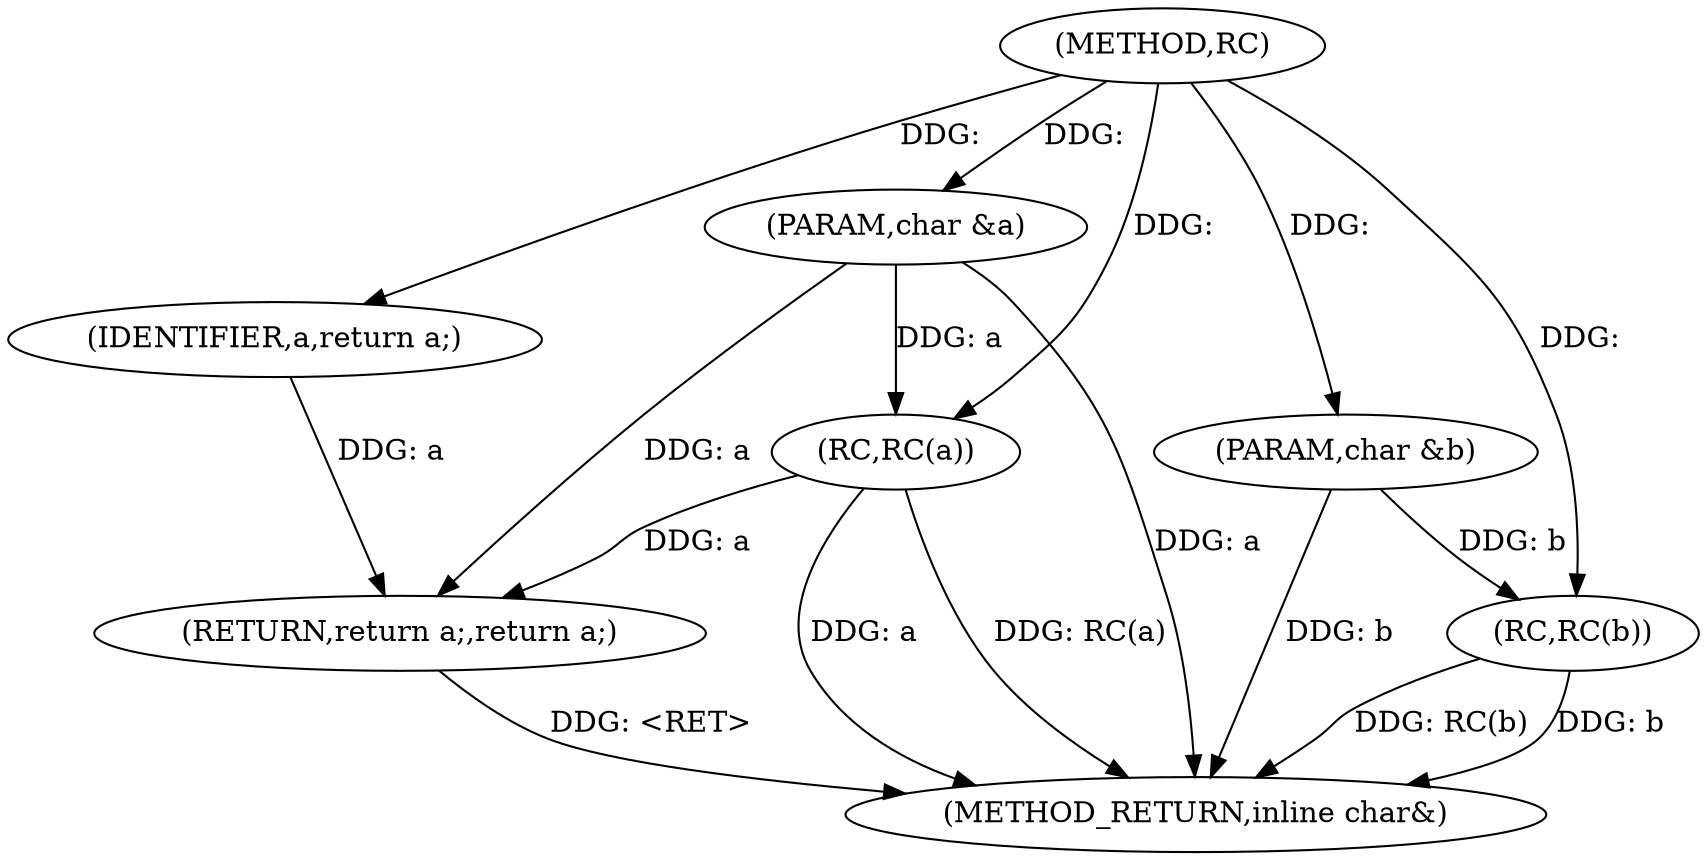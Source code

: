 digraph "RC" {  
"1000523" [label = "(METHOD,RC)" ]
"1000534" [label = "(METHOD_RETURN,inline char&)" ]
"1000524" [label = "(PARAM,char &a)" ]
"1000525" [label = "(PARAM,char &b)" ]
"1000532" [label = "(RETURN,return a;,return a;)" ]
"1000528" [label = "(RC,RC(a))" ]
"1000530" [label = "(RC,RC(b))" ]
"1000533" [label = "(IDENTIFIER,a,return a;)" ]
  "1000532" -> "1000534"  [ label = "DDG: <RET>"] 
  "1000524" -> "1000534"  [ label = "DDG: a"] 
  "1000525" -> "1000534"  [ label = "DDG: b"] 
  "1000528" -> "1000534"  [ label = "DDG: a"] 
  "1000528" -> "1000534"  [ label = "DDG: RC(a)"] 
  "1000530" -> "1000534"  [ label = "DDG: b"] 
  "1000530" -> "1000534"  [ label = "DDG: RC(b)"] 
  "1000523" -> "1000524"  [ label = "DDG: "] 
  "1000523" -> "1000525"  [ label = "DDG: "] 
  "1000533" -> "1000532"  [ label = "DDG: a"] 
  "1000528" -> "1000532"  [ label = "DDG: a"] 
  "1000524" -> "1000532"  [ label = "DDG: a"] 
  "1000523" -> "1000533"  [ label = "DDG: "] 
  "1000524" -> "1000528"  [ label = "DDG: a"] 
  "1000523" -> "1000528"  [ label = "DDG: "] 
  "1000525" -> "1000530"  [ label = "DDG: b"] 
  "1000523" -> "1000530"  [ label = "DDG: "] 
}
